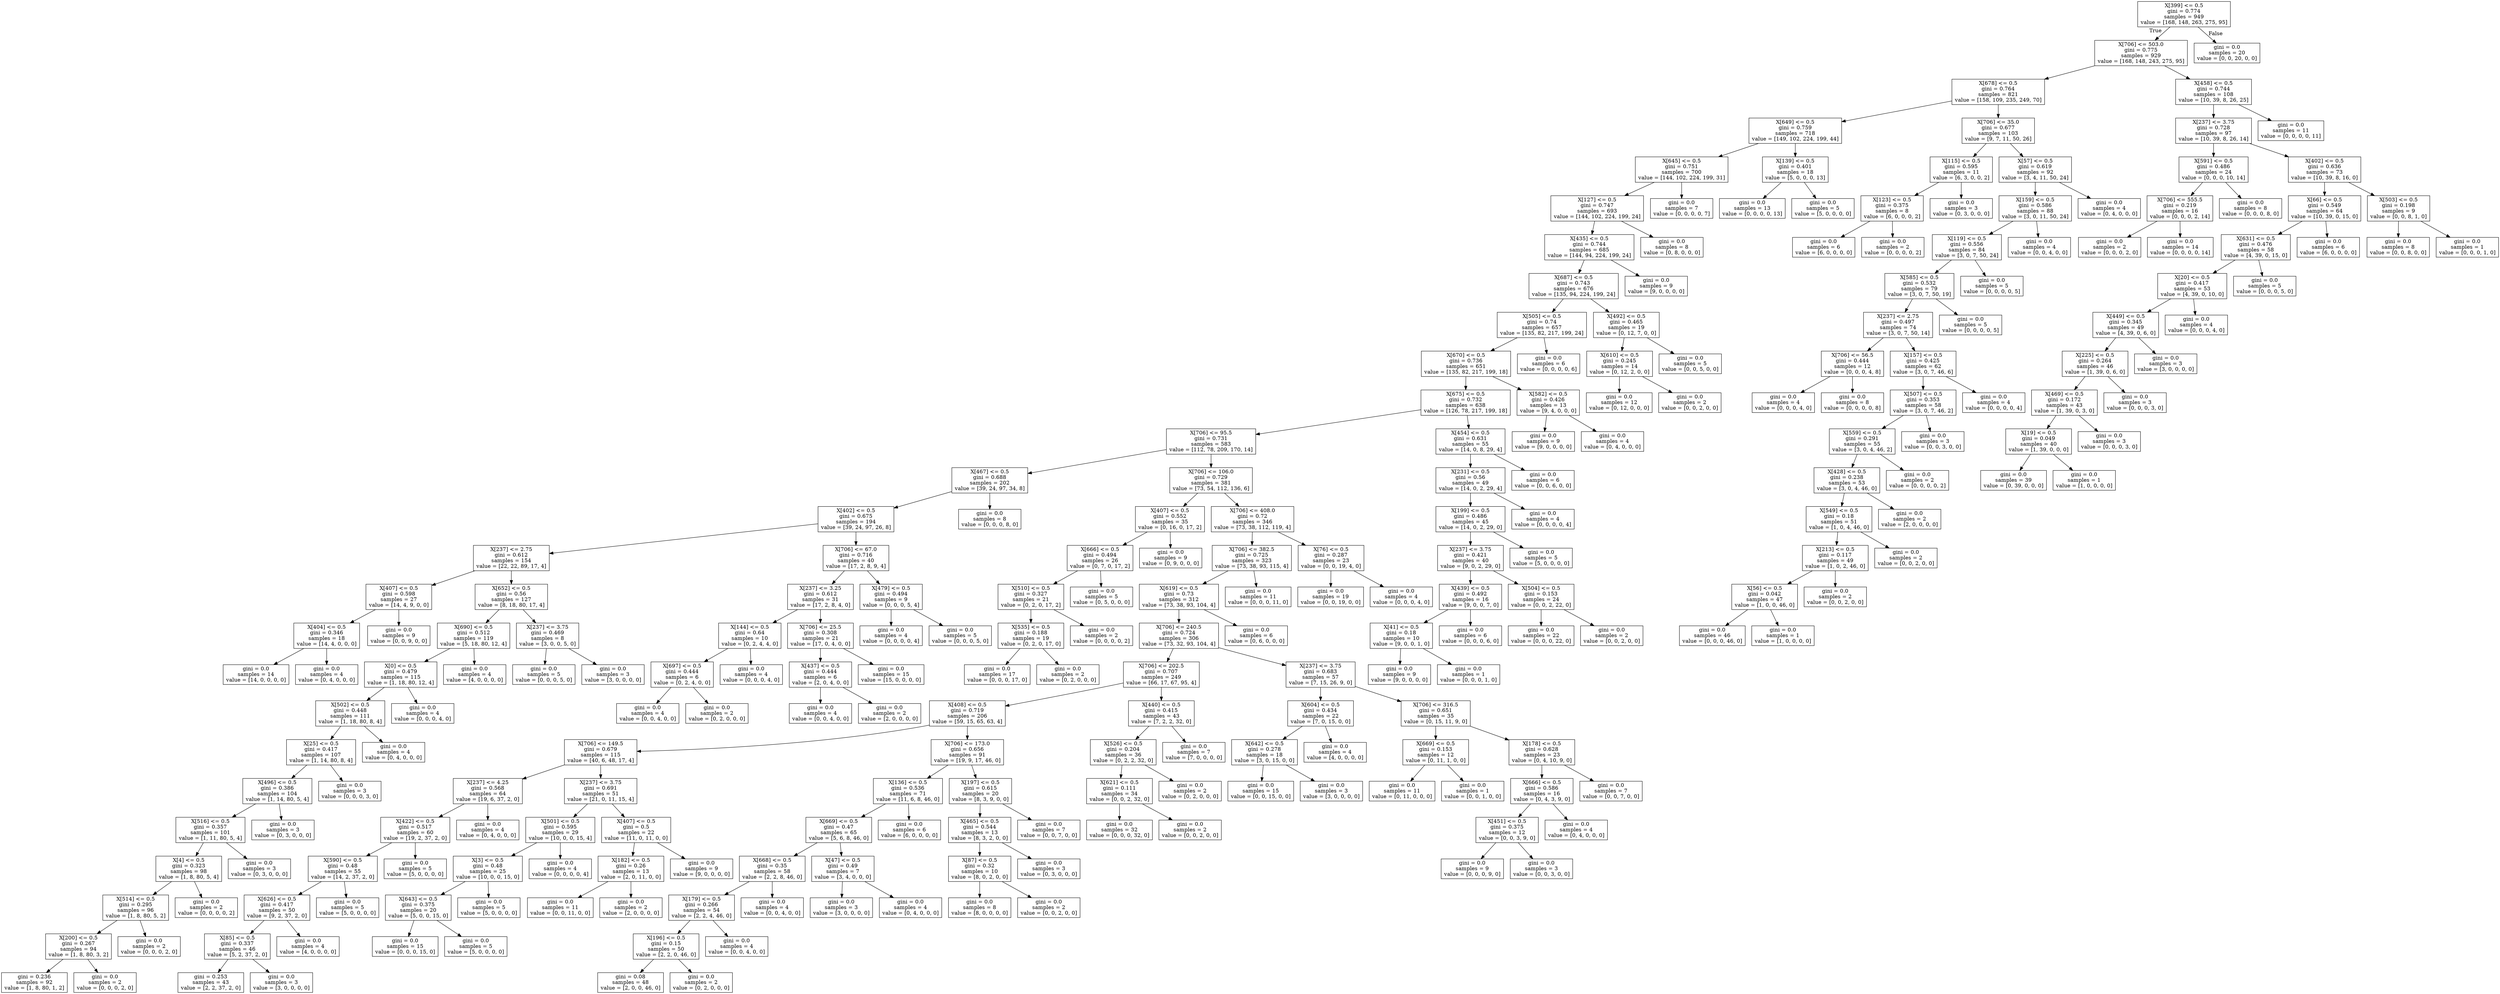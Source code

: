 digraph Tree {
node [shape=box] ;
0 [label="X[399] <= 0.5\ngini = 0.774\nsamples = 949\nvalue = [168, 148, 263, 275, 95]"] ;
1 [label="X[706] <= 503.0\ngini = 0.775\nsamples = 929\nvalue = [168, 148, 243, 275, 95]"] ;
0 -> 1 [labeldistance=2.5, labelangle=45, headlabel="True"] ;
2 [label="X[678] <= 0.5\ngini = 0.764\nsamples = 821\nvalue = [158, 109, 235, 249, 70]"] ;
1 -> 2 ;
3 [label="X[649] <= 0.5\ngini = 0.759\nsamples = 718\nvalue = [149, 102, 224, 199, 44]"] ;
2 -> 3 ;
4 [label="X[645] <= 0.5\ngini = 0.751\nsamples = 700\nvalue = [144, 102, 224, 199, 31]"] ;
3 -> 4 ;
5 [label="X[127] <= 0.5\ngini = 0.747\nsamples = 693\nvalue = [144, 102, 224, 199, 24]"] ;
4 -> 5 ;
6 [label="X[435] <= 0.5\ngini = 0.744\nsamples = 685\nvalue = [144, 94, 224, 199, 24]"] ;
5 -> 6 ;
7 [label="X[687] <= 0.5\ngini = 0.743\nsamples = 676\nvalue = [135, 94, 224, 199, 24]"] ;
6 -> 7 ;
8 [label="X[505] <= 0.5\ngini = 0.74\nsamples = 657\nvalue = [135, 82, 217, 199, 24]"] ;
7 -> 8 ;
9 [label="X[670] <= 0.5\ngini = 0.736\nsamples = 651\nvalue = [135, 82, 217, 199, 18]"] ;
8 -> 9 ;
10 [label="X[675] <= 0.5\ngini = 0.732\nsamples = 638\nvalue = [126, 78, 217, 199, 18]"] ;
9 -> 10 ;
11 [label="X[706] <= 95.5\ngini = 0.731\nsamples = 583\nvalue = [112, 78, 209, 170, 14]"] ;
10 -> 11 ;
12 [label="X[467] <= 0.5\ngini = 0.688\nsamples = 202\nvalue = [39, 24, 97, 34, 8]"] ;
11 -> 12 ;
13 [label="X[402] <= 0.5\ngini = 0.675\nsamples = 194\nvalue = [39, 24, 97, 26, 8]"] ;
12 -> 13 ;
14 [label="X[237] <= 2.75\ngini = 0.612\nsamples = 154\nvalue = [22, 22, 89, 17, 4]"] ;
13 -> 14 ;
15 [label="X[407] <= 0.5\ngini = 0.598\nsamples = 27\nvalue = [14, 4, 9, 0, 0]"] ;
14 -> 15 ;
16 [label="X[404] <= 0.5\ngini = 0.346\nsamples = 18\nvalue = [14, 4, 0, 0, 0]"] ;
15 -> 16 ;
17 [label="gini = 0.0\nsamples = 14\nvalue = [14, 0, 0, 0, 0]"] ;
16 -> 17 ;
18 [label="gini = 0.0\nsamples = 4\nvalue = [0, 4, 0, 0, 0]"] ;
16 -> 18 ;
19 [label="gini = 0.0\nsamples = 9\nvalue = [0, 0, 9, 0, 0]"] ;
15 -> 19 ;
20 [label="X[652] <= 0.5\ngini = 0.56\nsamples = 127\nvalue = [8, 18, 80, 17, 4]"] ;
14 -> 20 ;
21 [label="X[690] <= 0.5\ngini = 0.512\nsamples = 119\nvalue = [5, 18, 80, 12, 4]"] ;
20 -> 21 ;
22 [label="X[0] <= 0.5\ngini = 0.479\nsamples = 115\nvalue = [1, 18, 80, 12, 4]"] ;
21 -> 22 ;
23 [label="X[502] <= 0.5\ngini = 0.448\nsamples = 111\nvalue = [1, 18, 80, 8, 4]"] ;
22 -> 23 ;
24 [label="X[25] <= 0.5\ngini = 0.417\nsamples = 107\nvalue = [1, 14, 80, 8, 4]"] ;
23 -> 24 ;
25 [label="X[496] <= 0.5\ngini = 0.386\nsamples = 104\nvalue = [1, 14, 80, 5, 4]"] ;
24 -> 25 ;
26 [label="X[516] <= 0.5\ngini = 0.357\nsamples = 101\nvalue = [1, 11, 80, 5, 4]"] ;
25 -> 26 ;
27 [label="X[4] <= 0.5\ngini = 0.323\nsamples = 98\nvalue = [1, 8, 80, 5, 4]"] ;
26 -> 27 ;
28 [label="X[514] <= 0.5\ngini = 0.295\nsamples = 96\nvalue = [1, 8, 80, 5, 2]"] ;
27 -> 28 ;
29 [label="X[200] <= 0.5\ngini = 0.267\nsamples = 94\nvalue = [1, 8, 80, 3, 2]"] ;
28 -> 29 ;
30 [label="gini = 0.236\nsamples = 92\nvalue = [1, 8, 80, 1, 2]"] ;
29 -> 30 ;
31 [label="gini = 0.0\nsamples = 2\nvalue = [0, 0, 0, 2, 0]"] ;
29 -> 31 ;
32 [label="gini = 0.0\nsamples = 2\nvalue = [0, 0, 0, 2, 0]"] ;
28 -> 32 ;
33 [label="gini = 0.0\nsamples = 2\nvalue = [0, 0, 0, 0, 2]"] ;
27 -> 33 ;
34 [label="gini = 0.0\nsamples = 3\nvalue = [0, 3, 0, 0, 0]"] ;
26 -> 34 ;
35 [label="gini = 0.0\nsamples = 3\nvalue = [0, 3, 0, 0, 0]"] ;
25 -> 35 ;
36 [label="gini = 0.0\nsamples = 3\nvalue = [0, 0, 0, 3, 0]"] ;
24 -> 36 ;
37 [label="gini = 0.0\nsamples = 4\nvalue = [0, 4, 0, 0, 0]"] ;
23 -> 37 ;
38 [label="gini = 0.0\nsamples = 4\nvalue = [0, 0, 0, 4, 0]"] ;
22 -> 38 ;
39 [label="gini = 0.0\nsamples = 4\nvalue = [4, 0, 0, 0, 0]"] ;
21 -> 39 ;
40 [label="X[237] <= 3.75\ngini = 0.469\nsamples = 8\nvalue = [3, 0, 0, 5, 0]"] ;
20 -> 40 ;
41 [label="gini = 0.0\nsamples = 5\nvalue = [0, 0, 0, 5, 0]"] ;
40 -> 41 ;
42 [label="gini = 0.0\nsamples = 3\nvalue = [3, 0, 0, 0, 0]"] ;
40 -> 42 ;
43 [label="X[706] <= 67.0\ngini = 0.716\nsamples = 40\nvalue = [17, 2, 8, 9, 4]"] ;
13 -> 43 ;
44 [label="X[237] <= 3.25\ngini = 0.612\nsamples = 31\nvalue = [17, 2, 8, 4, 0]"] ;
43 -> 44 ;
45 [label="X[144] <= 0.5\ngini = 0.64\nsamples = 10\nvalue = [0, 2, 4, 4, 0]"] ;
44 -> 45 ;
46 [label="X[697] <= 0.5\ngini = 0.444\nsamples = 6\nvalue = [0, 2, 4, 0, 0]"] ;
45 -> 46 ;
47 [label="gini = 0.0\nsamples = 4\nvalue = [0, 0, 4, 0, 0]"] ;
46 -> 47 ;
48 [label="gini = 0.0\nsamples = 2\nvalue = [0, 2, 0, 0, 0]"] ;
46 -> 48 ;
49 [label="gini = 0.0\nsamples = 4\nvalue = [0, 0, 0, 4, 0]"] ;
45 -> 49 ;
50 [label="X[706] <= 25.5\ngini = 0.308\nsamples = 21\nvalue = [17, 0, 4, 0, 0]"] ;
44 -> 50 ;
51 [label="X[437] <= 0.5\ngini = 0.444\nsamples = 6\nvalue = [2, 0, 4, 0, 0]"] ;
50 -> 51 ;
52 [label="gini = 0.0\nsamples = 4\nvalue = [0, 0, 4, 0, 0]"] ;
51 -> 52 ;
53 [label="gini = 0.0\nsamples = 2\nvalue = [2, 0, 0, 0, 0]"] ;
51 -> 53 ;
54 [label="gini = 0.0\nsamples = 15\nvalue = [15, 0, 0, 0, 0]"] ;
50 -> 54 ;
55 [label="X[479] <= 0.5\ngini = 0.494\nsamples = 9\nvalue = [0, 0, 0, 5, 4]"] ;
43 -> 55 ;
56 [label="gini = 0.0\nsamples = 4\nvalue = [0, 0, 0, 0, 4]"] ;
55 -> 56 ;
57 [label="gini = 0.0\nsamples = 5\nvalue = [0, 0, 0, 5, 0]"] ;
55 -> 57 ;
58 [label="gini = 0.0\nsamples = 8\nvalue = [0, 0, 0, 8, 0]"] ;
12 -> 58 ;
59 [label="X[706] <= 106.0\ngini = 0.729\nsamples = 381\nvalue = [73, 54, 112, 136, 6]"] ;
11 -> 59 ;
60 [label="X[407] <= 0.5\ngini = 0.552\nsamples = 35\nvalue = [0, 16, 0, 17, 2]"] ;
59 -> 60 ;
61 [label="X[666] <= 0.5\ngini = 0.494\nsamples = 26\nvalue = [0, 7, 0, 17, 2]"] ;
60 -> 61 ;
62 [label="X[510] <= 0.5\ngini = 0.327\nsamples = 21\nvalue = [0, 2, 0, 17, 2]"] ;
61 -> 62 ;
63 [label="X[535] <= 0.5\ngini = 0.188\nsamples = 19\nvalue = [0, 2, 0, 17, 0]"] ;
62 -> 63 ;
64 [label="gini = 0.0\nsamples = 17\nvalue = [0, 0, 0, 17, 0]"] ;
63 -> 64 ;
65 [label="gini = 0.0\nsamples = 2\nvalue = [0, 2, 0, 0, 0]"] ;
63 -> 65 ;
66 [label="gini = 0.0\nsamples = 2\nvalue = [0, 0, 0, 0, 2]"] ;
62 -> 66 ;
67 [label="gini = 0.0\nsamples = 5\nvalue = [0, 5, 0, 0, 0]"] ;
61 -> 67 ;
68 [label="gini = 0.0\nsamples = 9\nvalue = [0, 9, 0, 0, 0]"] ;
60 -> 68 ;
69 [label="X[706] <= 408.0\ngini = 0.72\nsamples = 346\nvalue = [73, 38, 112, 119, 4]"] ;
59 -> 69 ;
70 [label="X[706] <= 382.5\ngini = 0.725\nsamples = 323\nvalue = [73, 38, 93, 115, 4]"] ;
69 -> 70 ;
71 [label="X[619] <= 0.5\ngini = 0.73\nsamples = 312\nvalue = [73, 38, 93, 104, 4]"] ;
70 -> 71 ;
72 [label="X[706] <= 240.5\ngini = 0.724\nsamples = 306\nvalue = [73, 32, 93, 104, 4]"] ;
71 -> 72 ;
73 [label="X[706] <= 202.5\ngini = 0.707\nsamples = 249\nvalue = [66, 17, 67, 95, 4]"] ;
72 -> 73 ;
74 [label="X[408] <= 0.5\ngini = 0.719\nsamples = 206\nvalue = [59, 15, 65, 63, 4]"] ;
73 -> 74 ;
75 [label="X[706] <= 149.5\ngini = 0.679\nsamples = 115\nvalue = [40, 6, 48, 17, 4]"] ;
74 -> 75 ;
76 [label="X[237] <= 4.25\ngini = 0.568\nsamples = 64\nvalue = [19, 6, 37, 2, 0]"] ;
75 -> 76 ;
77 [label="X[422] <= 0.5\ngini = 0.517\nsamples = 60\nvalue = [19, 2, 37, 2, 0]"] ;
76 -> 77 ;
78 [label="X[590] <= 0.5\ngini = 0.48\nsamples = 55\nvalue = [14, 2, 37, 2, 0]"] ;
77 -> 78 ;
79 [label="X[626] <= 0.5\ngini = 0.417\nsamples = 50\nvalue = [9, 2, 37, 2, 0]"] ;
78 -> 79 ;
80 [label="X[85] <= 0.5\ngini = 0.337\nsamples = 46\nvalue = [5, 2, 37, 2, 0]"] ;
79 -> 80 ;
81 [label="gini = 0.253\nsamples = 43\nvalue = [2, 2, 37, 2, 0]"] ;
80 -> 81 ;
82 [label="gini = 0.0\nsamples = 3\nvalue = [3, 0, 0, 0, 0]"] ;
80 -> 82 ;
83 [label="gini = 0.0\nsamples = 4\nvalue = [4, 0, 0, 0, 0]"] ;
79 -> 83 ;
84 [label="gini = 0.0\nsamples = 5\nvalue = [5, 0, 0, 0, 0]"] ;
78 -> 84 ;
85 [label="gini = 0.0\nsamples = 5\nvalue = [5, 0, 0, 0, 0]"] ;
77 -> 85 ;
86 [label="gini = 0.0\nsamples = 4\nvalue = [0, 4, 0, 0, 0]"] ;
76 -> 86 ;
87 [label="X[237] <= 3.75\ngini = 0.691\nsamples = 51\nvalue = [21, 0, 11, 15, 4]"] ;
75 -> 87 ;
88 [label="X[501] <= 0.5\ngini = 0.595\nsamples = 29\nvalue = [10, 0, 0, 15, 4]"] ;
87 -> 88 ;
89 [label="X[3] <= 0.5\ngini = 0.48\nsamples = 25\nvalue = [10, 0, 0, 15, 0]"] ;
88 -> 89 ;
90 [label="X[643] <= 0.5\ngini = 0.375\nsamples = 20\nvalue = [5, 0, 0, 15, 0]"] ;
89 -> 90 ;
91 [label="gini = 0.0\nsamples = 15\nvalue = [0, 0, 0, 15, 0]"] ;
90 -> 91 ;
92 [label="gini = 0.0\nsamples = 5\nvalue = [5, 0, 0, 0, 0]"] ;
90 -> 92 ;
93 [label="gini = 0.0\nsamples = 5\nvalue = [5, 0, 0, 0, 0]"] ;
89 -> 93 ;
94 [label="gini = 0.0\nsamples = 4\nvalue = [0, 0, 0, 0, 4]"] ;
88 -> 94 ;
95 [label="X[407] <= 0.5\ngini = 0.5\nsamples = 22\nvalue = [11, 0, 11, 0, 0]"] ;
87 -> 95 ;
96 [label="X[182] <= 0.5\ngini = 0.26\nsamples = 13\nvalue = [2, 0, 11, 0, 0]"] ;
95 -> 96 ;
97 [label="gini = 0.0\nsamples = 11\nvalue = [0, 0, 11, 0, 0]"] ;
96 -> 97 ;
98 [label="gini = 0.0\nsamples = 2\nvalue = [2, 0, 0, 0, 0]"] ;
96 -> 98 ;
99 [label="gini = 0.0\nsamples = 9\nvalue = [9, 0, 0, 0, 0]"] ;
95 -> 99 ;
100 [label="X[706] <= 173.0\ngini = 0.656\nsamples = 91\nvalue = [19, 9, 17, 46, 0]"] ;
74 -> 100 ;
101 [label="X[136] <= 0.5\ngini = 0.536\nsamples = 71\nvalue = [11, 6, 8, 46, 0]"] ;
100 -> 101 ;
102 [label="X[669] <= 0.5\ngini = 0.47\nsamples = 65\nvalue = [5, 6, 8, 46, 0]"] ;
101 -> 102 ;
103 [label="X[668] <= 0.5\ngini = 0.35\nsamples = 58\nvalue = [2, 2, 8, 46, 0]"] ;
102 -> 103 ;
104 [label="X[179] <= 0.5\ngini = 0.266\nsamples = 54\nvalue = [2, 2, 4, 46, 0]"] ;
103 -> 104 ;
105 [label="X[196] <= 0.5\ngini = 0.15\nsamples = 50\nvalue = [2, 2, 0, 46, 0]"] ;
104 -> 105 ;
106 [label="gini = 0.08\nsamples = 48\nvalue = [2, 0, 0, 46, 0]"] ;
105 -> 106 ;
107 [label="gini = 0.0\nsamples = 2\nvalue = [0, 2, 0, 0, 0]"] ;
105 -> 107 ;
108 [label="gini = 0.0\nsamples = 4\nvalue = [0, 0, 4, 0, 0]"] ;
104 -> 108 ;
109 [label="gini = 0.0\nsamples = 4\nvalue = [0, 0, 4, 0, 0]"] ;
103 -> 109 ;
110 [label="X[47] <= 0.5\ngini = 0.49\nsamples = 7\nvalue = [3, 4, 0, 0, 0]"] ;
102 -> 110 ;
111 [label="gini = 0.0\nsamples = 3\nvalue = [3, 0, 0, 0, 0]"] ;
110 -> 111 ;
112 [label="gini = 0.0\nsamples = 4\nvalue = [0, 4, 0, 0, 0]"] ;
110 -> 112 ;
113 [label="gini = 0.0\nsamples = 6\nvalue = [6, 0, 0, 0, 0]"] ;
101 -> 113 ;
114 [label="X[197] <= 0.5\ngini = 0.615\nsamples = 20\nvalue = [8, 3, 9, 0, 0]"] ;
100 -> 114 ;
115 [label="X[465] <= 0.5\ngini = 0.544\nsamples = 13\nvalue = [8, 3, 2, 0, 0]"] ;
114 -> 115 ;
116 [label="X[87] <= 0.5\ngini = 0.32\nsamples = 10\nvalue = [8, 0, 2, 0, 0]"] ;
115 -> 116 ;
117 [label="gini = 0.0\nsamples = 8\nvalue = [8, 0, 0, 0, 0]"] ;
116 -> 117 ;
118 [label="gini = 0.0\nsamples = 2\nvalue = [0, 0, 2, 0, 0]"] ;
116 -> 118 ;
119 [label="gini = 0.0\nsamples = 3\nvalue = [0, 3, 0, 0, 0]"] ;
115 -> 119 ;
120 [label="gini = 0.0\nsamples = 7\nvalue = [0, 0, 7, 0, 0]"] ;
114 -> 120 ;
121 [label="X[440] <= 0.5\ngini = 0.415\nsamples = 43\nvalue = [7, 2, 2, 32, 0]"] ;
73 -> 121 ;
122 [label="X[526] <= 0.5\ngini = 0.204\nsamples = 36\nvalue = [0, 2, 2, 32, 0]"] ;
121 -> 122 ;
123 [label="X[621] <= 0.5\ngini = 0.111\nsamples = 34\nvalue = [0, 0, 2, 32, 0]"] ;
122 -> 123 ;
124 [label="gini = 0.0\nsamples = 32\nvalue = [0, 0, 0, 32, 0]"] ;
123 -> 124 ;
125 [label="gini = 0.0\nsamples = 2\nvalue = [0, 0, 2, 0, 0]"] ;
123 -> 125 ;
126 [label="gini = 0.0\nsamples = 2\nvalue = [0, 2, 0, 0, 0]"] ;
122 -> 126 ;
127 [label="gini = 0.0\nsamples = 7\nvalue = [7, 0, 0, 0, 0]"] ;
121 -> 127 ;
128 [label="X[237] <= 3.75\ngini = 0.683\nsamples = 57\nvalue = [7, 15, 26, 9, 0]"] ;
72 -> 128 ;
129 [label="X[604] <= 0.5\ngini = 0.434\nsamples = 22\nvalue = [7, 0, 15, 0, 0]"] ;
128 -> 129 ;
130 [label="X[642] <= 0.5\ngini = 0.278\nsamples = 18\nvalue = [3, 0, 15, 0, 0]"] ;
129 -> 130 ;
131 [label="gini = 0.0\nsamples = 15\nvalue = [0, 0, 15, 0, 0]"] ;
130 -> 131 ;
132 [label="gini = 0.0\nsamples = 3\nvalue = [3, 0, 0, 0, 0]"] ;
130 -> 132 ;
133 [label="gini = 0.0\nsamples = 4\nvalue = [4, 0, 0, 0, 0]"] ;
129 -> 133 ;
134 [label="X[706] <= 316.5\ngini = 0.651\nsamples = 35\nvalue = [0, 15, 11, 9, 0]"] ;
128 -> 134 ;
135 [label="X[669] <= 0.5\ngini = 0.153\nsamples = 12\nvalue = [0, 11, 1, 0, 0]"] ;
134 -> 135 ;
136 [label="gini = 0.0\nsamples = 11\nvalue = [0, 11, 0, 0, 0]"] ;
135 -> 136 ;
137 [label="gini = 0.0\nsamples = 1\nvalue = [0, 0, 1, 0, 0]"] ;
135 -> 137 ;
138 [label="X[178] <= 0.5\ngini = 0.628\nsamples = 23\nvalue = [0, 4, 10, 9, 0]"] ;
134 -> 138 ;
139 [label="X[666] <= 0.5\ngini = 0.586\nsamples = 16\nvalue = [0, 4, 3, 9, 0]"] ;
138 -> 139 ;
140 [label="X[451] <= 0.5\ngini = 0.375\nsamples = 12\nvalue = [0, 0, 3, 9, 0]"] ;
139 -> 140 ;
141 [label="gini = 0.0\nsamples = 9\nvalue = [0, 0, 0, 9, 0]"] ;
140 -> 141 ;
142 [label="gini = 0.0\nsamples = 3\nvalue = [0, 0, 3, 0, 0]"] ;
140 -> 142 ;
143 [label="gini = 0.0\nsamples = 4\nvalue = [0, 4, 0, 0, 0]"] ;
139 -> 143 ;
144 [label="gini = 0.0\nsamples = 7\nvalue = [0, 0, 7, 0, 0]"] ;
138 -> 144 ;
145 [label="gini = 0.0\nsamples = 6\nvalue = [0, 6, 0, 0, 0]"] ;
71 -> 145 ;
146 [label="gini = 0.0\nsamples = 11\nvalue = [0, 0, 0, 11, 0]"] ;
70 -> 146 ;
147 [label="X[76] <= 0.5\ngini = 0.287\nsamples = 23\nvalue = [0, 0, 19, 4, 0]"] ;
69 -> 147 ;
148 [label="gini = 0.0\nsamples = 19\nvalue = [0, 0, 19, 0, 0]"] ;
147 -> 148 ;
149 [label="gini = 0.0\nsamples = 4\nvalue = [0, 0, 0, 4, 0]"] ;
147 -> 149 ;
150 [label="X[454] <= 0.5\ngini = 0.631\nsamples = 55\nvalue = [14, 0, 8, 29, 4]"] ;
10 -> 150 ;
151 [label="X[231] <= 0.5\ngini = 0.56\nsamples = 49\nvalue = [14, 0, 2, 29, 4]"] ;
150 -> 151 ;
152 [label="X[199] <= 0.5\ngini = 0.486\nsamples = 45\nvalue = [14, 0, 2, 29, 0]"] ;
151 -> 152 ;
153 [label="X[237] <= 3.75\ngini = 0.421\nsamples = 40\nvalue = [9, 0, 2, 29, 0]"] ;
152 -> 153 ;
154 [label="X[439] <= 0.5\ngini = 0.492\nsamples = 16\nvalue = [9, 0, 0, 7, 0]"] ;
153 -> 154 ;
155 [label="X[41] <= 0.5\ngini = 0.18\nsamples = 10\nvalue = [9, 0, 0, 1, 0]"] ;
154 -> 155 ;
156 [label="gini = 0.0\nsamples = 9\nvalue = [9, 0, 0, 0, 0]"] ;
155 -> 156 ;
157 [label="gini = 0.0\nsamples = 1\nvalue = [0, 0, 0, 1, 0]"] ;
155 -> 157 ;
158 [label="gini = 0.0\nsamples = 6\nvalue = [0, 0, 0, 6, 0]"] ;
154 -> 158 ;
159 [label="X[504] <= 0.5\ngini = 0.153\nsamples = 24\nvalue = [0, 0, 2, 22, 0]"] ;
153 -> 159 ;
160 [label="gini = 0.0\nsamples = 22\nvalue = [0, 0, 0, 22, 0]"] ;
159 -> 160 ;
161 [label="gini = 0.0\nsamples = 2\nvalue = [0, 0, 2, 0, 0]"] ;
159 -> 161 ;
162 [label="gini = 0.0\nsamples = 5\nvalue = [5, 0, 0, 0, 0]"] ;
152 -> 162 ;
163 [label="gini = 0.0\nsamples = 4\nvalue = [0, 0, 0, 0, 4]"] ;
151 -> 163 ;
164 [label="gini = 0.0\nsamples = 6\nvalue = [0, 0, 6, 0, 0]"] ;
150 -> 164 ;
165 [label="X[582] <= 0.5\ngini = 0.426\nsamples = 13\nvalue = [9, 4, 0, 0, 0]"] ;
9 -> 165 ;
166 [label="gini = 0.0\nsamples = 9\nvalue = [9, 0, 0, 0, 0]"] ;
165 -> 166 ;
167 [label="gini = 0.0\nsamples = 4\nvalue = [0, 4, 0, 0, 0]"] ;
165 -> 167 ;
168 [label="gini = 0.0\nsamples = 6\nvalue = [0, 0, 0, 0, 6]"] ;
8 -> 168 ;
169 [label="X[492] <= 0.5\ngini = 0.465\nsamples = 19\nvalue = [0, 12, 7, 0, 0]"] ;
7 -> 169 ;
170 [label="X[610] <= 0.5\ngini = 0.245\nsamples = 14\nvalue = [0, 12, 2, 0, 0]"] ;
169 -> 170 ;
171 [label="gini = 0.0\nsamples = 12\nvalue = [0, 12, 0, 0, 0]"] ;
170 -> 171 ;
172 [label="gini = 0.0\nsamples = 2\nvalue = [0, 0, 2, 0, 0]"] ;
170 -> 172 ;
173 [label="gini = 0.0\nsamples = 5\nvalue = [0, 0, 5, 0, 0]"] ;
169 -> 173 ;
174 [label="gini = 0.0\nsamples = 9\nvalue = [9, 0, 0, 0, 0]"] ;
6 -> 174 ;
175 [label="gini = 0.0\nsamples = 8\nvalue = [0, 8, 0, 0, 0]"] ;
5 -> 175 ;
176 [label="gini = 0.0\nsamples = 7\nvalue = [0, 0, 0, 0, 7]"] ;
4 -> 176 ;
177 [label="X[139] <= 0.5\ngini = 0.401\nsamples = 18\nvalue = [5, 0, 0, 0, 13]"] ;
3 -> 177 ;
178 [label="gini = 0.0\nsamples = 13\nvalue = [0, 0, 0, 0, 13]"] ;
177 -> 178 ;
179 [label="gini = 0.0\nsamples = 5\nvalue = [5, 0, 0, 0, 0]"] ;
177 -> 179 ;
180 [label="X[706] <= 35.0\ngini = 0.677\nsamples = 103\nvalue = [9, 7, 11, 50, 26]"] ;
2 -> 180 ;
181 [label="X[115] <= 0.5\ngini = 0.595\nsamples = 11\nvalue = [6, 3, 0, 0, 2]"] ;
180 -> 181 ;
182 [label="X[123] <= 0.5\ngini = 0.375\nsamples = 8\nvalue = [6, 0, 0, 0, 2]"] ;
181 -> 182 ;
183 [label="gini = 0.0\nsamples = 6\nvalue = [6, 0, 0, 0, 0]"] ;
182 -> 183 ;
184 [label="gini = 0.0\nsamples = 2\nvalue = [0, 0, 0, 0, 2]"] ;
182 -> 184 ;
185 [label="gini = 0.0\nsamples = 3\nvalue = [0, 3, 0, 0, 0]"] ;
181 -> 185 ;
186 [label="X[57] <= 0.5\ngini = 0.619\nsamples = 92\nvalue = [3, 4, 11, 50, 24]"] ;
180 -> 186 ;
187 [label="X[159] <= 0.5\ngini = 0.586\nsamples = 88\nvalue = [3, 0, 11, 50, 24]"] ;
186 -> 187 ;
188 [label="X[119] <= 0.5\ngini = 0.556\nsamples = 84\nvalue = [3, 0, 7, 50, 24]"] ;
187 -> 188 ;
189 [label="X[585] <= 0.5\ngini = 0.532\nsamples = 79\nvalue = [3, 0, 7, 50, 19]"] ;
188 -> 189 ;
190 [label="X[237] <= 2.75\ngini = 0.497\nsamples = 74\nvalue = [3, 0, 7, 50, 14]"] ;
189 -> 190 ;
191 [label="X[706] <= 56.5\ngini = 0.444\nsamples = 12\nvalue = [0, 0, 0, 4, 8]"] ;
190 -> 191 ;
192 [label="gini = 0.0\nsamples = 4\nvalue = [0, 0, 0, 4, 0]"] ;
191 -> 192 ;
193 [label="gini = 0.0\nsamples = 8\nvalue = [0, 0, 0, 0, 8]"] ;
191 -> 193 ;
194 [label="X[157] <= 0.5\ngini = 0.425\nsamples = 62\nvalue = [3, 0, 7, 46, 6]"] ;
190 -> 194 ;
195 [label="X[507] <= 0.5\ngini = 0.353\nsamples = 58\nvalue = [3, 0, 7, 46, 2]"] ;
194 -> 195 ;
196 [label="X[559] <= 0.5\ngini = 0.291\nsamples = 55\nvalue = [3, 0, 4, 46, 2]"] ;
195 -> 196 ;
197 [label="X[428] <= 0.5\ngini = 0.238\nsamples = 53\nvalue = [3, 0, 4, 46, 0]"] ;
196 -> 197 ;
198 [label="X[549] <= 0.5\ngini = 0.18\nsamples = 51\nvalue = [1, 0, 4, 46, 0]"] ;
197 -> 198 ;
199 [label="X[213] <= 0.5\ngini = 0.117\nsamples = 49\nvalue = [1, 0, 2, 46, 0]"] ;
198 -> 199 ;
200 [label="X[56] <= 0.5\ngini = 0.042\nsamples = 47\nvalue = [1, 0, 0, 46, 0]"] ;
199 -> 200 ;
201 [label="gini = 0.0\nsamples = 46\nvalue = [0, 0, 0, 46, 0]"] ;
200 -> 201 ;
202 [label="gini = 0.0\nsamples = 1\nvalue = [1, 0, 0, 0, 0]"] ;
200 -> 202 ;
203 [label="gini = 0.0\nsamples = 2\nvalue = [0, 0, 2, 0, 0]"] ;
199 -> 203 ;
204 [label="gini = 0.0\nsamples = 2\nvalue = [0, 0, 2, 0, 0]"] ;
198 -> 204 ;
205 [label="gini = 0.0\nsamples = 2\nvalue = [2, 0, 0, 0, 0]"] ;
197 -> 205 ;
206 [label="gini = 0.0\nsamples = 2\nvalue = [0, 0, 0, 0, 2]"] ;
196 -> 206 ;
207 [label="gini = 0.0\nsamples = 3\nvalue = [0, 0, 3, 0, 0]"] ;
195 -> 207 ;
208 [label="gini = 0.0\nsamples = 4\nvalue = [0, 0, 0, 0, 4]"] ;
194 -> 208 ;
209 [label="gini = 0.0\nsamples = 5\nvalue = [0, 0, 0, 0, 5]"] ;
189 -> 209 ;
210 [label="gini = 0.0\nsamples = 5\nvalue = [0, 0, 0, 0, 5]"] ;
188 -> 210 ;
211 [label="gini = 0.0\nsamples = 4\nvalue = [0, 0, 4, 0, 0]"] ;
187 -> 211 ;
212 [label="gini = 0.0\nsamples = 4\nvalue = [0, 4, 0, 0, 0]"] ;
186 -> 212 ;
213 [label="X[458] <= 0.5\ngini = 0.744\nsamples = 108\nvalue = [10, 39, 8, 26, 25]"] ;
1 -> 213 ;
214 [label="X[237] <= 3.75\ngini = 0.728\nsamples = 97\nvalue = [10, 39, 8, 26, 14]"] ;
213 -> 214 ;
215 [label="X[591] <= 0.5\ngini = 0.486\nsamples = 24\nvalue = [0, 0, 0, 10, 14]"] ;
214 -> 215 ;
216 [label="X[706] <= 555.5\ngini = 0.219\nsamples = 16\nvalue = [0, 0, 0, 2, 14]"] ;
215 -> 216 ;
217 [label="gini = 0.0\nsamples = 2\nvalue = [0, 0, 0, 2, 0]"] ;
216 -> 217 ;
218 [label="gini = 0.0\nsamples = 14\nvalue = [0, 0, 0, 0, 14]"] ;
216 -> 218 ;
219 [label="gini = 0.0\nsamples = 8\nvalue = [0, 0, 0, 8, 0]"] ;
215 -> 219 ;
220 [label="X[402] <= 0.5\ngini = 0.636\nsamples = 73\nvalue = [10, 39, 8, 16, 0]"] ;
214 -> 220 ;
221 [label="X[66] <= 0.5\ngini = 0.549\nsamples = 64\nvalue = [10, 39, 0, 15, 0]"] ;
220 -> 221 ;
222 [label="X[631] <= 0.5\ngini = 0.476\nsamples = 58\nvalue = [4, 39, 0, 15, 0]"] ;
221 -> 222 ;
223 [label="X[20] <= 0.5\ngini = 0.417\nsamples = 53\nvalue = [4, 39, 0, 10, 0]"] ;
222 -> 223 ;
224 [label="X[449] <= 0.5\ngini = 0.345\nsamples = 49\nvalue = [4, 39, 0, 6, 0]"] ;
223 -> 224 ;
225 [label="X[225] <= 0.5\ngini = 0.264\nsamples = 46\nvalue = [1, 39, 0, 6, 0]"] ;
224 -> 225 ;
226 [label="X[469] <= 0.5\ngini = 0.172\nsamples = 43\nvalue = [1, 39, 0, 3, 0]"] ;
225 -> 226 ;
227 [label="X[19] <= 0.5\ngini = 0.049\nsamples = 40\nvalue = [1, 39, 0, 0, 0]"] ;
226 -> 227 ;
228 [label="gini = 0.0\nsamples = 39\nvalue = [0, 39, 0, 0, 0]"] ;
227 -> 228 ;
229 [label="gini = 0.0\nsamples = 1\nvalue = [1, 0, 0, 0, 0]"] ;
227 -> 229 ;
230 [label="gini = 0.0\nsamples = 3\nvalue = [0, 0, 0, 3, 0]"] ;
226 -> 230 ;
231 [label="gini = 0.0\nsamples = 3\nvalue = [0, 0, 0, 3, 0]"] ;
225 -> 231 ;
232 [label="gini = 0.0\nsamples = 3\nvalue = [3, 0, 0, 0, 0]"] ;
224 -> 232 ;
233 [label="gini = 0.0\nsamples = 4\nvalue = [0, 0, 0, 4, 0]"] ;
223 -> 233 ;
234 [label="gini = 0.0\nsamples = 5\nvalue = [0, 0, 0, 5, 0]"] ;
222 -> 234 ;
235 [label="gini = 0.0\nsamples = 6\nvalue = [6, 0, 0, 0, 0]"] ;
221 -> 235 ;
236 [label="X[503] <= 0.5\ngini = 0.198\nsamples = 9\nvalue = [0, 0, 8, 1, 0]"] ;
220 -> 236 ;
237 [label="gini = 0.0\nsamples = 8\nvalue = [0, 0, 8, 0, 0]"] ;
236 -> 237 ;
238 [label="gini = 0.0\nsamples = 1\nvalue = [0, 0, 0, 1, 0]"] ;
236 -> 238 ;
239 [label="gini = 0.0\nsamples = 11\nvalue = [0, 0, 0, 0, 11]"] ;
213 -> 239 ;
240 [label="gini = 0.0\nsamples = 20\nvalue = [0, 0, 20, 0, 0]"] ;
0 -> 240 [labeldistance=2.5, labelangle=-45, headlabel="False"] ;
}